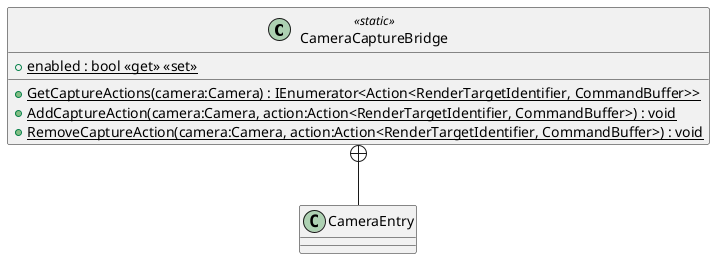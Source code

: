 @startuml
class CameraCaptureBridge <<static>> {
    + {static} enabled : bool <<get>> <<set>>
    + {static} GetCaptureActions(camera:Camera) : IEnumerator<Action<RenderTargetIdentifier, CommandBuffer>>
    + {static} AddCaptureAction(camera:Camera, action:Action<RenderTargetIdentifier, CommandBuffer>) : void
    + {static} RemoveCaptureAction(camera:Camera, action:Action<RenderTargetIdentifier, CommandBuffer>) : void
}
class CameraEntry {
}
CameraCaptureBridge +-- CameraEntry
@enduml
